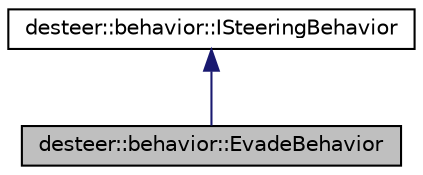 digraph G
{
  edge [fontname="Helvetica",fontsize="10",labelfontname="Helvetica",labelfontsize="10"];
  node [fontname="Helvetica",fontsize="10",shape=record];
  Node1 [label="desteer::behavior::EvadeBehavior",height=0.2,width=0.4,color="black", fillcolor="grey75", style="filled" fontcolor="black"];
  Node2 -> Node1 [dir=back,color="midnightblue",fontsize="10",style="solid",fontname="Helvetica"];
  Node2 [label="desteer::behavior::ISteeringBehavior",height=0.2,width=0.4,color="black", fillcolor="white", style="filled",URL="$classdesteer_1_1behavior_1_1_i_steering_behavior.html"];
}
